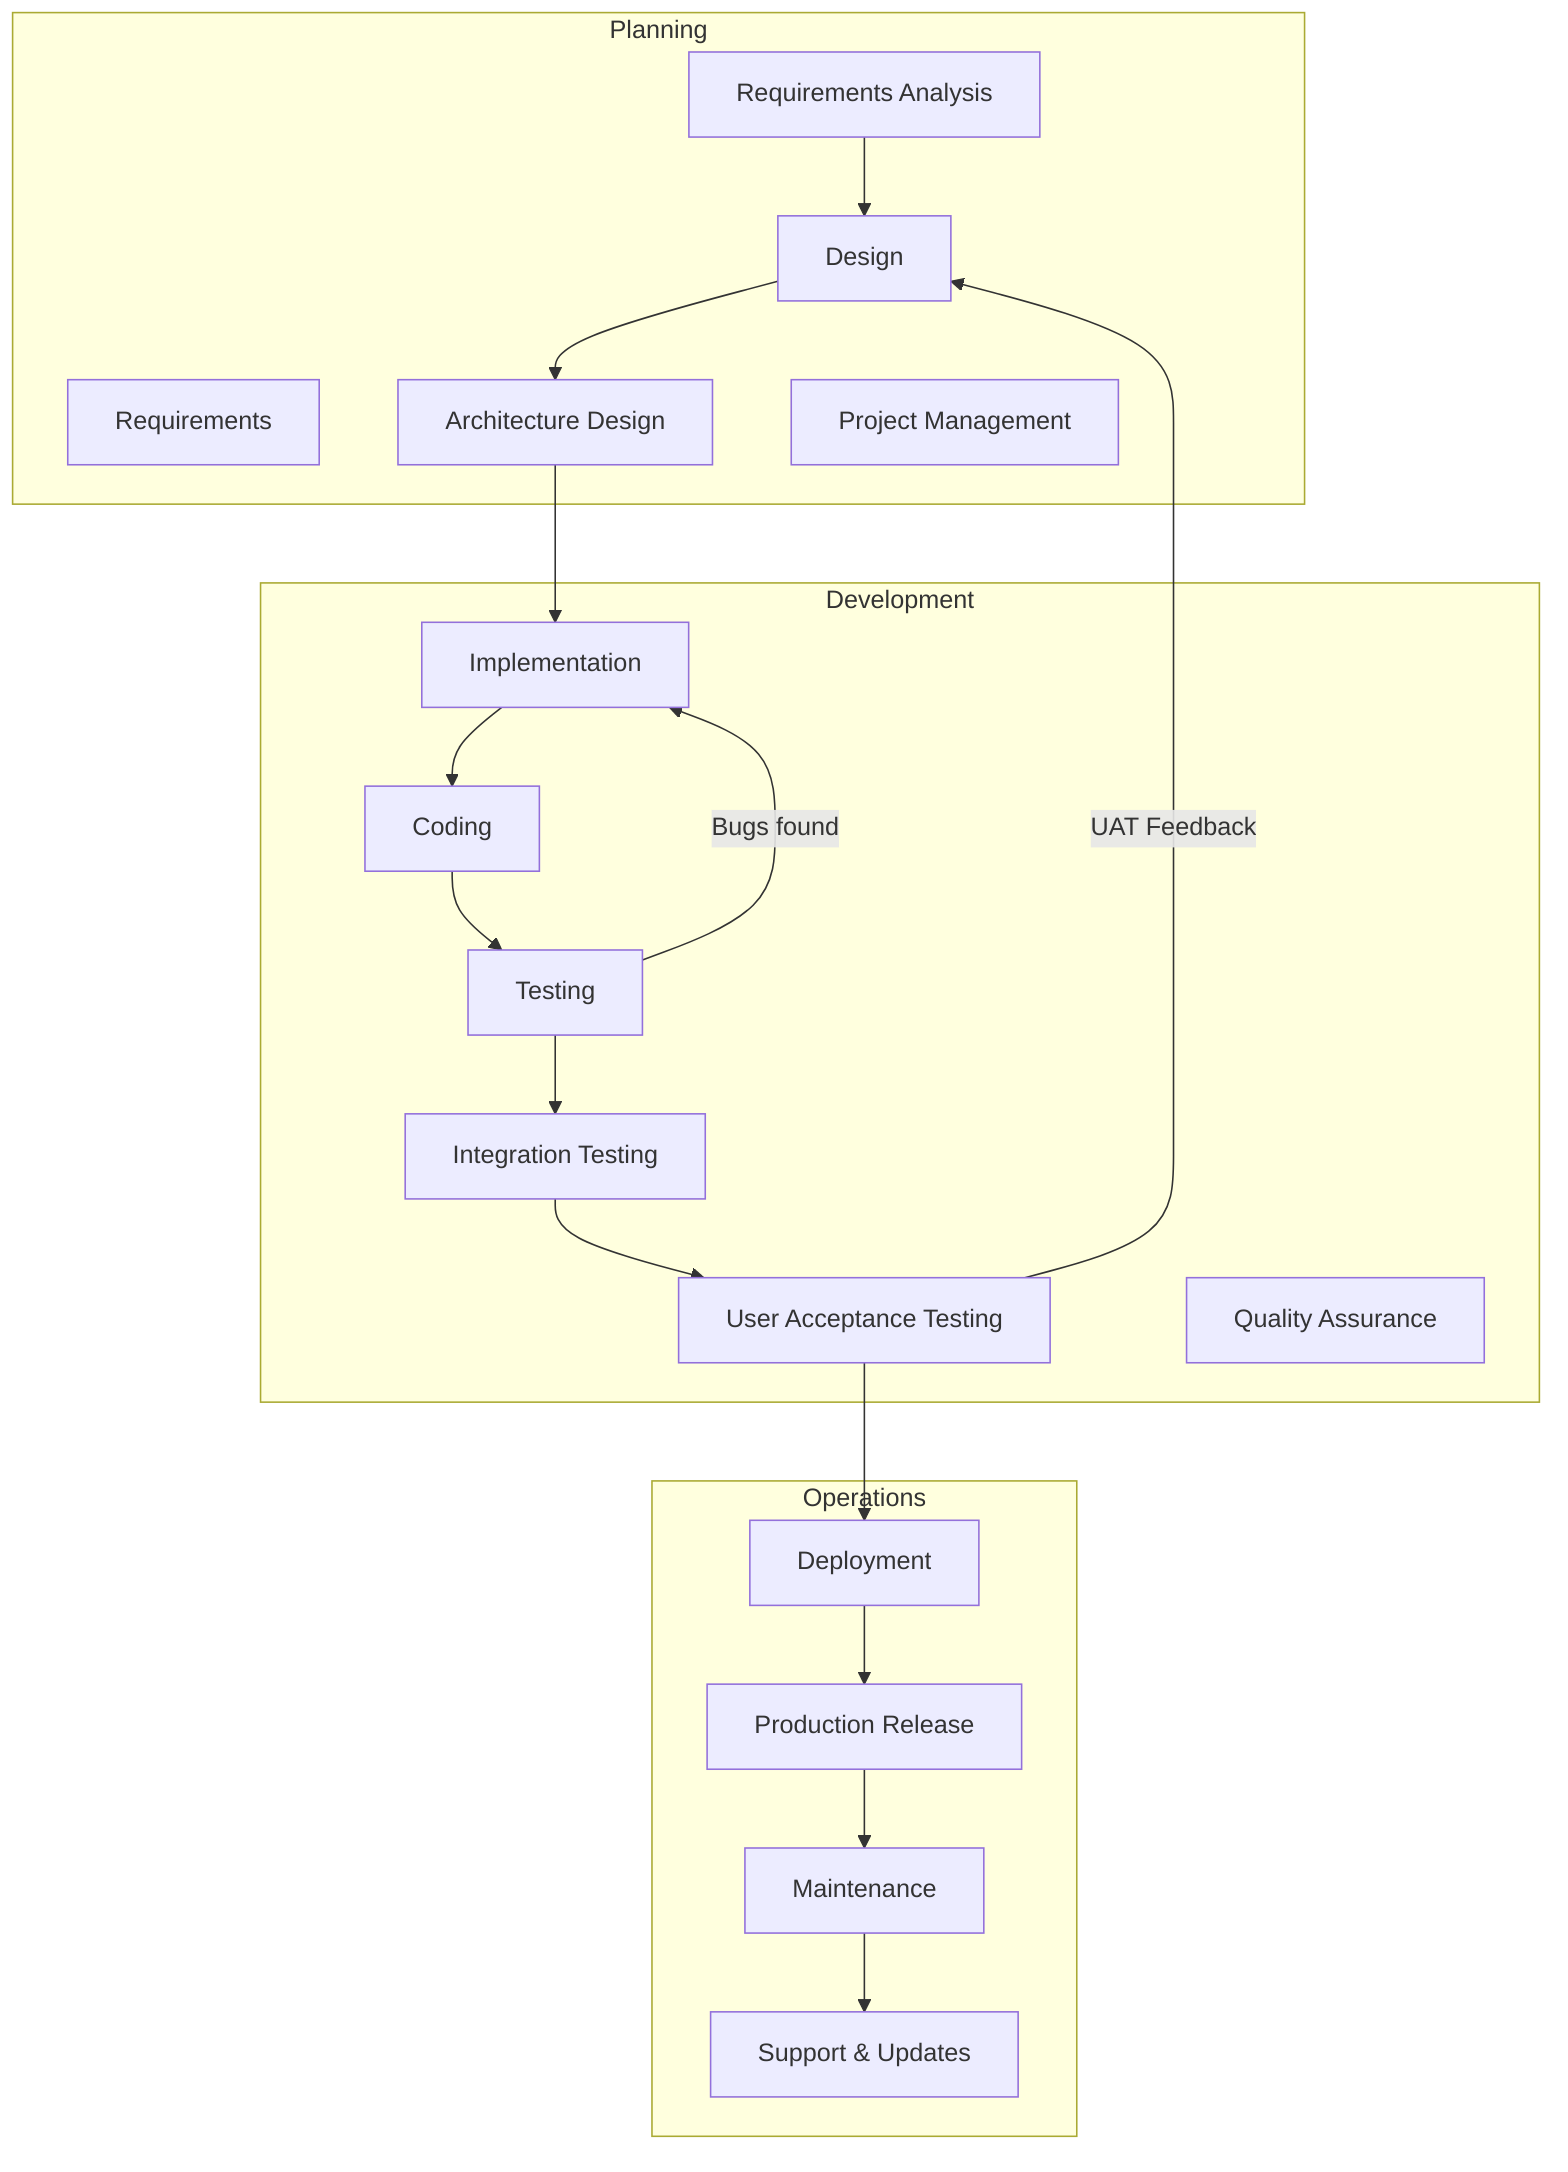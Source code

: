 flowchart TD
    A1[Requirements Analysis]
    A[Requirements]
    B1[Architecture Design]
    B[Design]
    C1[Coding]
    C[Implementation]
    D1[Integration Testing]
    D2[User Acceptance Testing]
    D[Testing]
    E1[Production Release]
    E[Deployment]
    F1[Support & Updates]
    F[Maintenance]
    PM[Project Management]
    QA[Quality Assurance]
    A1 --> B
    B --> B1
    B1 --> C
    C --> C1
    C1 --> D
    D --> D1
    D -->|Bugs found| C
    D1 --> D2
    D2 --> E
    D2 -->|UAT Feedback| B
    E --> E1
    E1 --> F
    F --> F1
    subgraph Development
        C
        C1
        D
        D1
        D2
        QA
    end
    subgraph Operations
        E
        E1
        F
        F1
    end
    subgraph Planning
        A
        A1
        B
        B1
        PM
    end